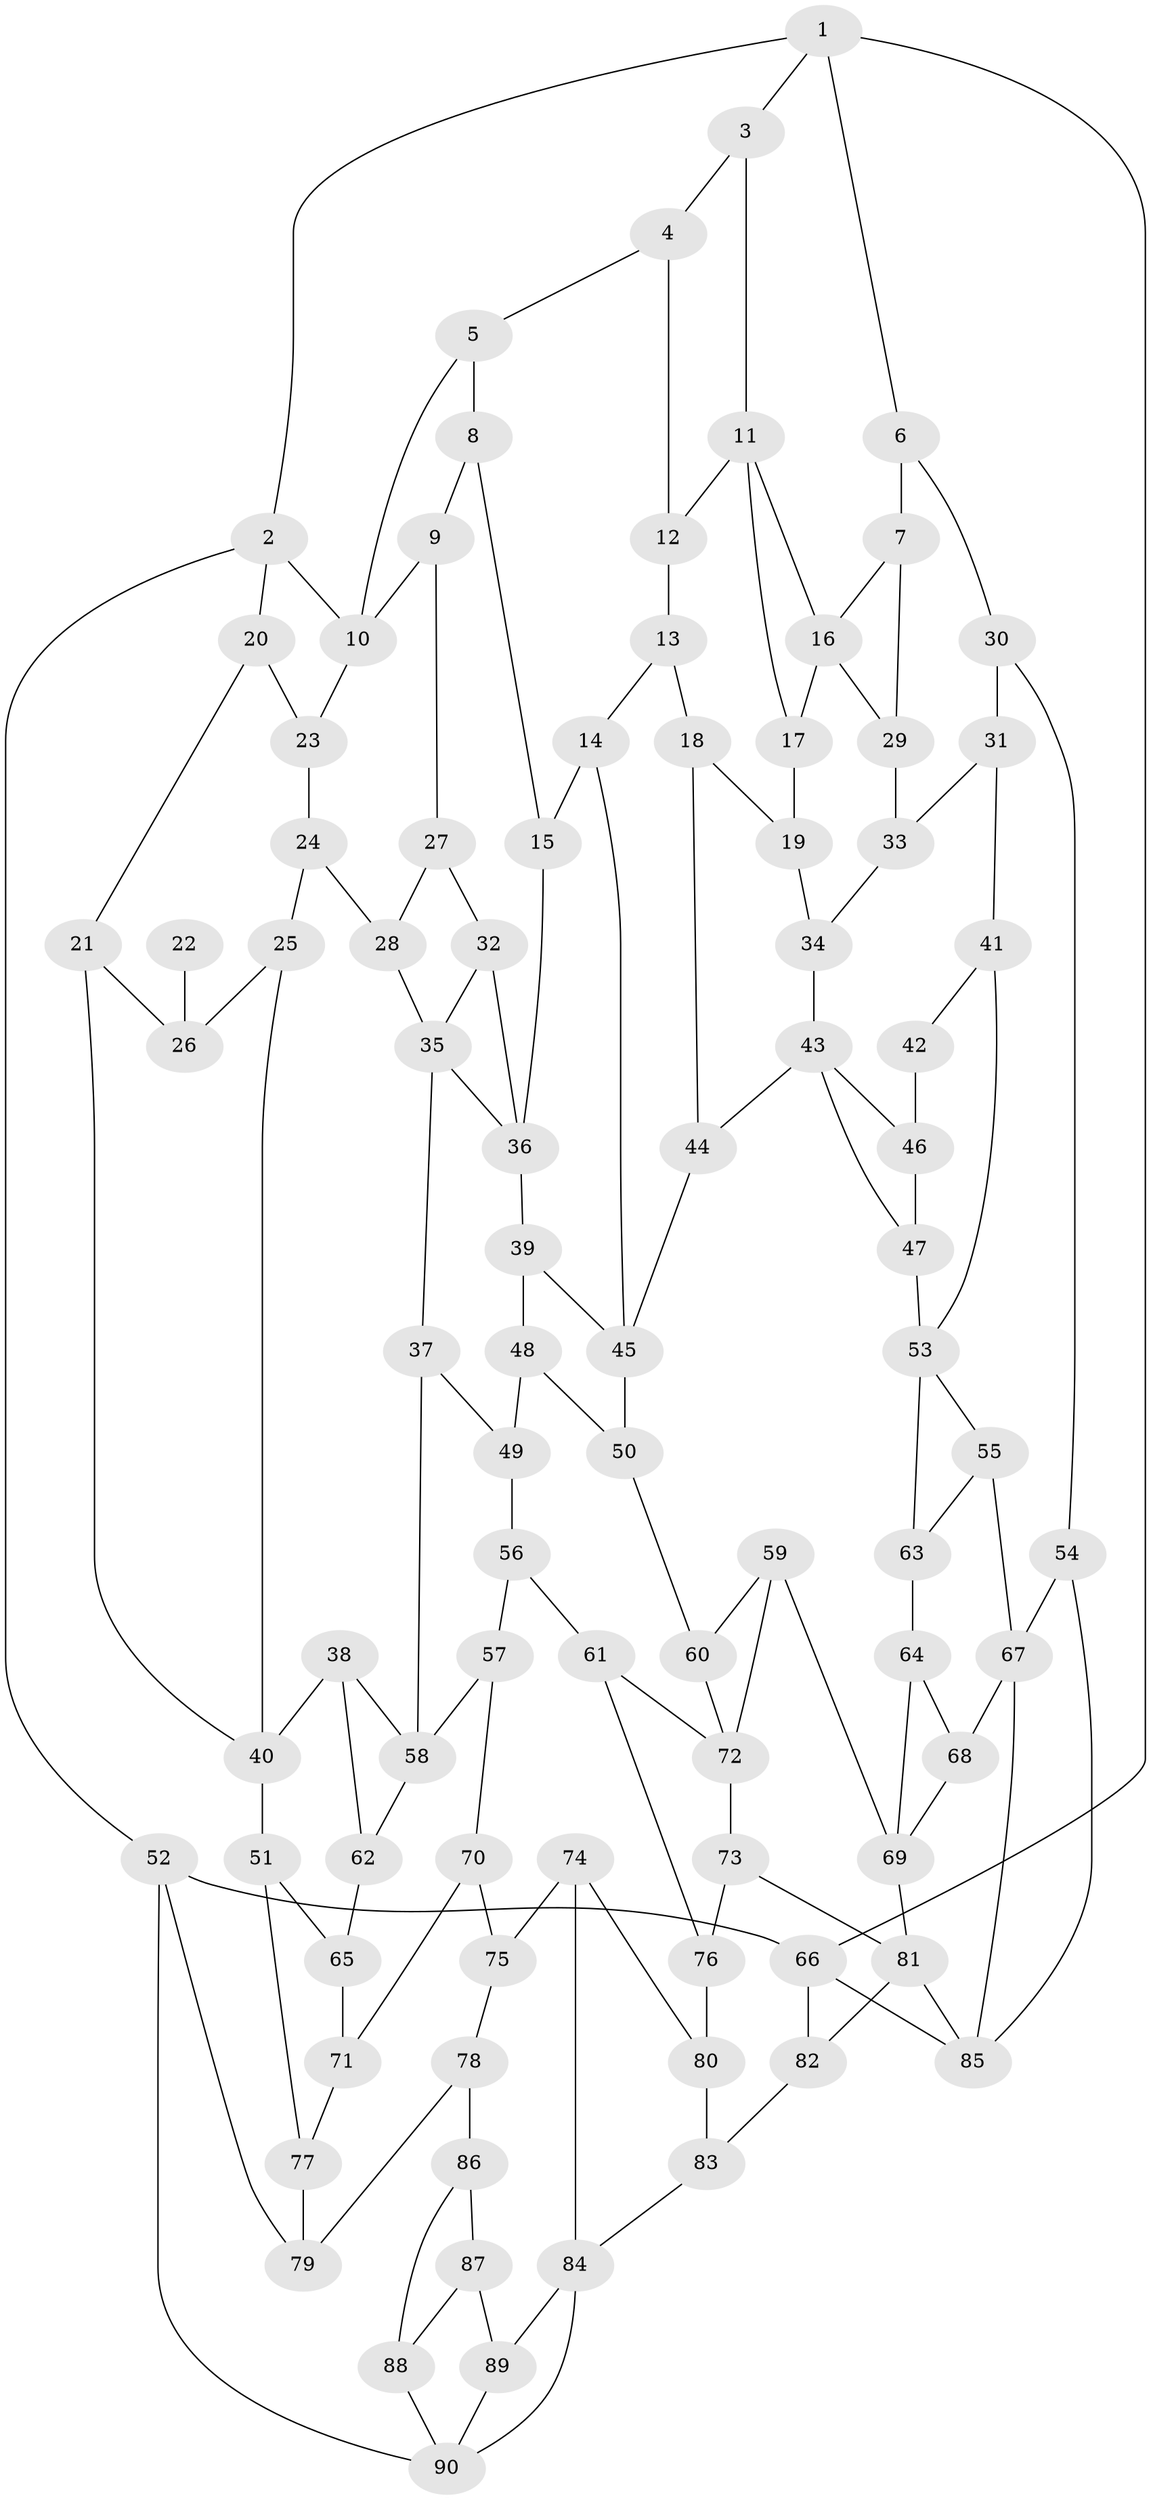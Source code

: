 // original degree distribution, {3: 0.0234375, 6: 0.234375, 4: 0.234375, 5: 0.5078125}
// Generated by graph-tools (version 1.1) at 2025/38/03/04/25 23:38:20]
// undirected, 90 vertices, 144 edges
graph export_dot {
  node [color=gray90,style=filled];
  1;
  2;
  3;
  4;
  5;
  6;
  7;
  8;
  9;
  10;
  11;
  12;
  13;
  14;
  15;
  16;
  17;
  18;
  19;
  20;
  21;
  22;
  23;
  24;
  25;
  26;
  27;
  28;
  29;
  30;
  31;
  32;
  33;
  34;
  35;
  36;
  37;
  38;
  39;
  40;
  41;
  42;
  43;
  44;
  45;
  46;
  47;
  48;
  49;
  50;
  51;
  52;
  53;
  54;
  55;
  56;
  57;
  58;
  59;
  60;
  61;
  62;
  63;
  64;
  65;
  66;
  67;
  68;
  69;
  70;
  71;
  72;
  73;
  74;
  75;
  76;
  77;
  78;
  79;
  80;
  81;
  82;
  83;
  84;
  85;
  86;
  87;
  88;
  89;
  90;
  1 -- 2 [weight=1.0];
  1 -- 3 [weight=1.0];
  1 -- 6 [weight=1.0];
  1 -- 66 [weight=1.0];
  2 -- 10 [weight=1.0];
  2 -- 20 [weight=1.0];
  2 -- 52 [weight=1.0];
  3 -- 4 [weight=1.0];
  3 -- 11 [weight=1.0];
  4 -- 5 [weight=1.0];
  4 -- 12 [weight=1.0];
  5 -- 8 [weight=1.0];
  5 -- 10 [weight=1.0];
  6 -- 7 [weight=1.0];
  6 -- 30 [weight=1.0];
  7 -- 16 [weight=1.0];
  7 -- 29 [weight=1.0];
  8 -- 9 [weight=1.0];
  8 -- 15 [weight=1.0];
  9 -- 10 [weight=1.0];
  9 -- 27 [weight=1.0];
  10 -- 23 [weight=1.0];
  11 -- 12 [weight=1.0];
  11 -- 16 [weight=1.0];
  11 -- 17 [weight=1.0];
  12 -- 13 [weight=1.0];
  13 -- 14 [weight=1.0];
  13 -- 18 [weight=1.0];
  14 -- 15 [weight=1.0];
  14 -- 45 [weight=1.0];
  15 -- 36 [weight=1.0];
  16 -- 17 [weight=1.0];
  16 -- 29 [weight=1.0];
  17 -- 19 [weight=1.0];
  18 -- 19 [weight=1.0];
  18 -- 44 [weight=1.0];
  19 -- 34 [weight=1.0];
  20 -- 21 [weight=1.0];
  20 -- 23 [weight=1.0];
  21 -- 26 [weight=1.0];
  21 -- 40 [weight=1.0];
  22 -- 26 [weight=2.0];
  23 -- 24 [weight=1.0];
  24 -- 25 [weight=1.0];
  24 -- 28 [weight=1.0];
  25 -- 26 [weight=1.0];
  25 -- 40 [weight=1.0];
  27 -- 28 [weight=1.0];
  27 -- 32 [weight=2.0];
  28 -- 35 [weight=1.0];
  29 -- 33 [weight=2.0];
  30 -- 31 [weight=1.0];
  30 -- 54 [weight=1.0];
  31 -- 33 [weight=1.0];
  31 -- 41 [weight=1.0];
  32 -- 35 [weight=1.0];
  32 -- 36 [weight=1.0];
  33 -- 34 [weight=1.0];
  34 -- 43 [weight=1.0];
  35 -- 36 [weight=1.0];
  35 -- 37 [weight=1.0];
  36 -- 39 [weight=1.0];
  37 -- 49 [weight=1.0];
  37 -- 58 [weight=1.0];
  38 -- 40 [weight=1.0];
  38 -- 58 [weight=1.0];
  38 -- 62 [weight=1.0];
  39 -- 45 [weight=1.0];
  39 -- 48 [weight=1.0];
  40 -- 51 [weight=1.0];
  41 -- 42 [weight=1.0];
  41 -- 53 [weight=1.0];
  42 -- 46 [weight=2.0];
  43 -- 44 [weight=1.0];
  43 -- 46 [weight=1.0];
  43 -- 47 [weight=1.0];
  44 -- 45 [weight=1.0];
  45 -- 50 [weight=1.0];
  46 -- 47 [weight=1.0];
  47 -- 53 [weight=1.0];
  48 -- 49 [weight=1.0];
  48 -- 50 [weight=1.0];
  49 -- 56 [weight=1.0];
  50 -- 60 [weight=1.0];
  51 -- 65 [weight=1.0];
  51 -- 77 [weight=1.0];
  52 -- 66 [weight=1.0];
  52 -- 79 [weight=1.0];
  52 -- 90 [weight=1.0];
  53 -- 55 [weight=1.0];
  53 -- 63 [weight=1.0];
  54 -- 67 [weight=1.0];
  54 -- 85 [weight=1.0];
  55 -- 63 [weight=1.0];
  55 -- 67 [weight=1.0];
  56 -- 57 [weight=1.0];
  56 -- 61 [weight=1.0];
  57 -- 58 [weight=1.0];
  57 -- 70 [weight=1.0];
  58 -- 62 [weight=1.0];
  59 -- 60 [weight=1.0];
  59 -- 69 [weight=1.0];
  59 -- 72 [weight=1.0];
  60 -- 72 [weight=1.0];
  61 -- 72 [weight=1.0];
  61 -- 76 [weight=1.0];
  62 -- 65 [weight=2.0];
  63 -- 64 [weight=2.0];
  64 -- 68 [weight=1.0];
  64 -- 69 [weight=1.0];
  65 -- 71 [weight=1.0];
  66 -- 82 [weight=1.0];
  66 -- 85 [weight=1.0];
  67 -- 68 [weight=1.0];
  67 -- 85 [weight=1.0];
  68 -- 69 [weight=1.0];
  69 -- 81 [weight=1.0];
  70 -- 71 [weight=1.0];
  70 -- 75 [weight=1.0];
  71 -- 77 [weight=1.0];
  72 -- 73 [weight=1.0];
  73 -- 76 [weight=1.0];
  73 -- 81 [weight=1.0];
  74 -- 75 [weight=1.0];
  74 -- 80 [weight=1.0];
  74 -- 84 [weight=1.0];
  75 -- 78 [weight=1.0];
  76 -- 80 [weight=2.0];
  77 -- 79 [weight=2.0];
  78 -- 79 [weight=1.0];
  78 -- 86 [weight=2.0];
  80 -- 83 [weight=1.0];
  81 -- 82 [weight=1.0];
  81 -- 85 [weight=1.0];
  82 -- 83 [weight=1.0];
  83 -- 84 [weight=1.0];
  84 -- 89 [weight=1.0];
  84 -- 90 [weight=1.0];
  86 -- 87 [weight=1.0];
  86 -- 88 [weight=1.0];
  87 -- 88 [weight=1.0];
  87 -- 89 [weight=2.0];
  88 -- 90 [weight=1.0];
  89 -- 90 [weight=1.0];
}
